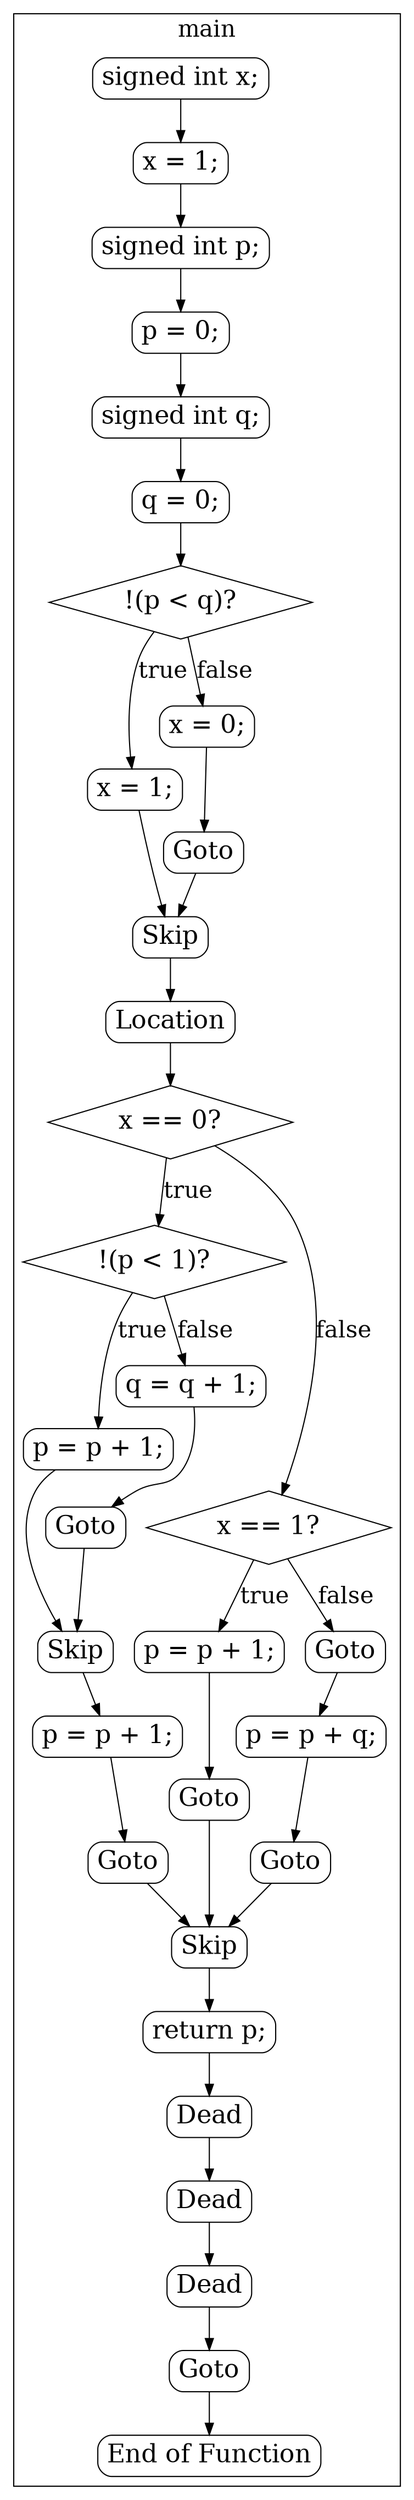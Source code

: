 digraph G {
color=black;orientation=portrait;fontsize=20;compound=true;size="30,40";ratio=compress;
subgraph "cluster_main" {
label="main";
Node_0_0 [shape=Mrecord,fontsize=22,label="signed int x;"];
Node_0_0 -> Node_0_1 ;
Node_0_1 [shape=Mrecord,fontsize=22,label="x = 1;"];
Node_0_1 -> Node_0_2 ;
Node_0_2 [shape=Mrecord,fontsize=22,label="signed int p;"];
Node_0_2 -> Node_0_3 ;
Node_0_3 [shape=Mrecord,fontsize=22,label="p = 0;"];
Node_0_3 -> Node_0_4 ;
Node_0_4 [shape=Mrecord,fontsize=22,label="signed int q;"];
Node_0_4 -> Node_0_5 ;
Node_0_5 [shape=Mrecord,fontsize=22,label="q = 0;"];
Node_0_5 -> Node_0_6 ;
Node_0_6 [shape=diamond,fontsize=22,label="!(p \< q)?"];
Node_0_6 -> Node_0_9 [fontsize=20,label="true"];
Node_0_6 -> Node_0_7 [fontsize=20,label="false"];
Node_0_9 [shape=Mrecord,fontsize=22,label="x = 1;"];
Node_0_9 -> Node_0_10 ;
Node_0_7 [shape=Mrecord,fontsize=22,label="x = 0;"];
Node_0_7 -> Node_0_8 ;
Node_0_10 [shape=Mrecord,fontsize=22,label="Skip"];
Node_0_10 -> Node_0_11 ;
Node_0_8 [shape=Mrecord,fontsize=22,label="Goto"];
Node_0_8 -> Node_0_10 ;
Node_0_11 [shape=Mrecord,fontsize=22,label="Location"];
Node_0_11 -> Node_0_12 ;
Node_0_12 [shape=diamond,fontsize=22,label="x == 0?"];
Node_0_12 -> Node_0_15 [fontsize=20,label="true"];
Node_0_12 -> Node_0_13 [fontsize=20,label="false"];
Node_0_15 [shape=diamond,fontsize=22,label="!(p \< 1)?"];
Node_0_15 -> Node_0_18 [fontsize=20,label="true"];
Node_0_15 -> Node_0_16 [fontsize=20,label="false"];
Node_0_13 [shape=diamond,fontsize=22,label="x == 1?"];
Node_0_13 -> Node_0_22 [fontsize=20,label="true"];
Node_0_13 -> Node_0_14 [fontsize=20,label="false"];
Node_0_18 [shape=Mrecord,fontsize=22,label="p = p + 1;"];
Node_0_18 -> Node_0_19 ;
Node_0_16 [shape=Mrecord,fontsize=22,label="q = q + 1;"];
Node_0_16 -> Node_0_17 ;
Node_0_22 [shape=Mrecord,fontsize=22,label="p = p + 1;"];
Node_0_22 -> Node_0_23 ;
Node_0_14 [shape=Mrecord,fontsize=22,label="Goto"];
Node_0_14 -> Node_0_24 ;
Node_0_19 [shape=Mrecord,fontsize=22,label="Skip"];
Node_0_19 -> Node_0_20 ;
Node_0_17 [shape=Mrecord,fontsize=22,label="Goto"];
Node_0_17 -> Node_0_19 ;
Node_0_23 [shape=Mrecord,fontsize=22,label="Goto"];
Node_0_23 -> Node_0_26 ;
Node_0_24 [shape=Mrecord,fontsize=22,label="p = p + q;"];
Node_0_24 -> Node_0_25 ;
Node_0_20 [shape=Mrecord,fontsize=22,label="p = p + 1;"];
Node_0_20 -> Node_0_21 ;
Node_0_26 [shape=Mrecord,fontsize=22,label="Skip"];
Node_0_26 -> Node_0_27 ;
Node_0_25 [shape=Mrecord,fontsize=22,label="Goto"];
Node_0_25 -> Node_0_26 ;
Node_0_21 [shape=Mrecord,fontsize=22,label="Goto"];
Node_0_21 -> Node_0_26 ;
Node_0_27 [shape=Mrecord,fontsize=22,label="return p;"];
Node_0_27 -> Node_0_28 ;
Node_0_28 [shape=Mrecord,fontsize=22,label="Dead"];
Node_0_28 -> Node_0_29 ;
Node_0_29 [shape=Mrecord,fontsize=22,label="Dead"];
Node_0_29 -> Node_0_30 ;
Node_0_30 [shape=Mrecord,fontsize=22,label="Dead"];
Node_0_30 -> Node_0_31 ;
Node_0_31 [shape=Mrecord,fontsize=22,label="Goto"];
Node_0_31 -> Node_0_32 ;
Node_0_32 [shape=Mrecord,fontsize=22,label="End of Function"];
}
}
